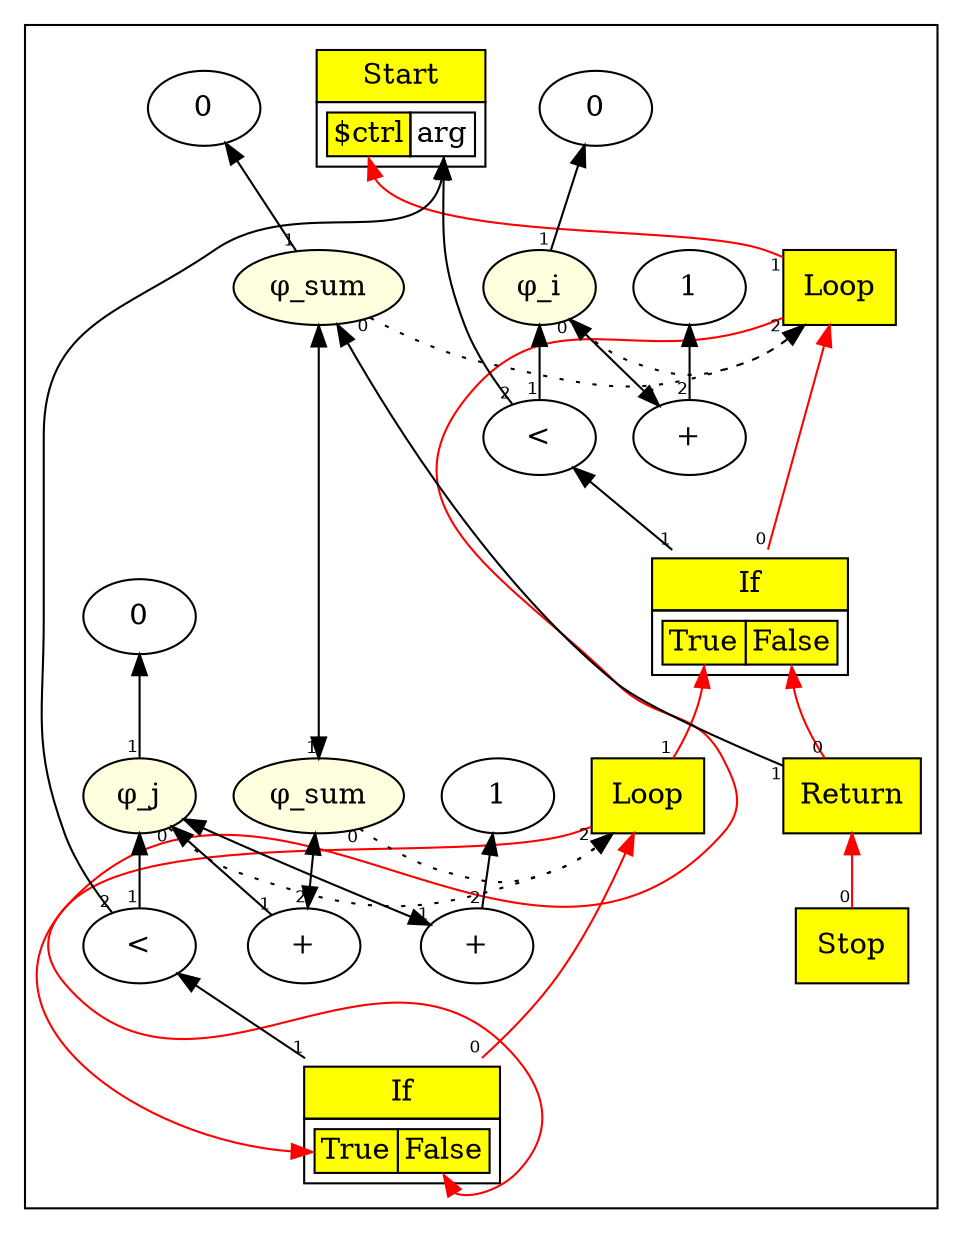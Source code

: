 digraph chapter07 {
/*
int sum = 0;
int i = 0;
while(i < arg) {
    i = i + 1;
    int j = 0;
    while( j < arg ) {
        sum = sum + j;
        j = j + 1;
    }
}
return sum;

*/
	rankdir=BT;
	ordering="in";
	concentrate="true";
	compound="true";
	subgraph cluster_Nodes {
		Start2 [ shape=plaintext label=<
			<TABLE BORDER="0" CELLBORDER="1" CELLSPACING="0" CELLPADDING="4">
			<TR><TD BGCOLOR="yellow">Start</TD></TR>
			<TR><TD>
				<TABLE BORDER="0" CELLBORDER="1" CELLSPACING="0">
				<TR><TD PORT="p0" BGCOLOR="yellow">$ctrl</TD><TD PORT="p1">arg</TD></TR>
				</TABLE>
			</TD></TR>
			</TABLE>>
		];
		Stop3 [ shape=box style=filled fillcolor=yellow label="Stop" ];
		Con_6 [ label="0" ];
		Con_7 [ label="0" ];
		Loop8 [ shape=box style=filled fillcolor=yellow label="Loop" ];
		Phi_sum11 [ style=filled fillcolor=lightyellow label="&phi;_sum" ];
		Phi_i12 [ style=filled fillcolor=lightyellow label="&phi;_i" ];
		LT13 [ label="<" ];
		If14 [ shape=plaintext label=<
			<TABLE BORDER="0" CELLBORDER="1" CELLSPACING="0" CELLPADDING="4">
			<TR><TD BGCOLOR="yellow">If</TD></TR>
			<TR><TD>
				<TABLE BORDER="0" CELLBORDER="1" CELLSPACING="0">
				<TR><TD PORT="p0" BGCOLOR="yellow">True</TD><TD PORT="p1" BGCOLOR="yellow">False</TD></TR>
				</TABLE>
			</TD></TR>
			</TABLE>>
		];
		Con_18 [ label="1" ];
		Add19 [ label="+" ];
		Con_20 [ label="0" ];
		Loop21 [ shape=box style=filled fillcolor=yellow label="Loop" ];
		Phi_sum24 [ style=filled fillcolor=lightyellow label="&phi;_sum" ];
		Phi_j26 [ style=filled fillcolor=lightyellow label="&phi;_j" ];
		LT27 [ label="<" ];
		If28 [ shape=plaintext label=<
			<TABLE BORDER="0" CELLBORDER="1" CELLSPACING="0" CELLPADDING="4">
			<TR><TD BGCOLOR="yellow">If</TD></TR>
			<TR><TD>
				<TABLE BORDER="0" CELLBORDER="1" CELLSPACING="0">
				<TR><TD PORT="p0" BGCOLOR="yellow">True</TD><TD PORT="p1" BGCOLOR="yellow">False</TD></TR>
				</TABLE>
			</TD></TR>
			</TABLE>>
		];
		Add32 [ label="+" ];
		Con_33 [ label="1" ];
		Add34 [ label="+" ];
		Return35 [ shape=box style=filled fillcolor=yellow label="Return" ];
		{ rank=same; Loop8;Phi_sum11;Phi_i12;}
		{ rank=same; Loop21;Phi_sum24;Phi_j26;}
	}
	node [shape=plaintext];
	edge [ fontname=Helvetica, fontsize=8 ];
	Stop3 -> Return35[taillabel=0 color=red];
	Loop8 -> Start2:p0[taillabel=1 color=red];
	Loop8 -> If28:p1[taillabel=2 color=red constraint=false];
	Phi_sum11 -> Loop8 [style=dotted taillabel=0];
	Phi_sum11 -> Con_6[taillabel=1];
	Phi_sum11 -> Phi_sum24[taillabel=2 constraint=false];
	Phi_i12 -> Loop8 [style=dotted taillabel=0];
	Phi_i12 -> Con_7[taillabel=1];
	Phi_i12 -> Add19[taillabel=2 constraint=false];
	LT13 -> Phi_i12[taillabel=1];
	LT13 -> Start2:p1[taillabel=2];
	If14 -> Loop8[taillabel=0 color=red];
	If14 -> LT13[taillabel=1];
	Add19 -> Phi_i12[taillabel=1];
	Add19 -> Con_18[taillabel=2];
	Loop21 -> If14:p0[taillabel=1 color=red];
	Loop21 -> If28:p0[taillabel=2 color=red constraint=false];
	Phi_sum24 -> Loop21 [style=dotted taillabel=0];
	Phi_sum24 -> Phi_sum11[taillabel=1];
	Phi_sum24 -> Add32[taillabel=2 constraint=false];
	Phi_j26 -> Loop21 [style=dotted taillabel=0];
	Phi_j26 -> Con_20[taillabel=1];
	Phi_j26 -> Add34[taillabel=2 constraint=false];
	LT27 -> Phi_j26[taillabel=1];
	LT27 -> Start2:p1[taillabel=2];
	If28 -> Loop21[taillabel=0 color=red];
	If28 -> LT27[taillabel=1];
	Add32 -> Phi_j26[taillabel=1];
	Add32 -> Phi_sum24[taillabel=2];
	Add34 -> Phi_j26[taillabel=1];
	Add34 -> Con_33[taillabel=2];
	Return35 -> If14:p1[taillabel=0 color=red];
	Return35 -> Phi_sum11[taillabel=1];
	edge [style=dashed color=cornflowerblue];
}